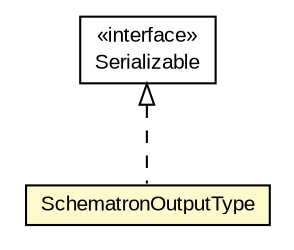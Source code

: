 #!/usr/local/bin/dot
#
# Class diagram 
# Generated by UMLGraph version 5.1 (http://www.umlgraph.org/)
#

digraph G {
	edge [fontname="arial",fontsize=10,labelfontname="arial",labelfontsize=10];
	node [fontname="arial",fontsize=10,shape=plaintext];
	nodesep=0.25;
	ranksep=0.5;
	// org.oclc.purl.dsdl.svrl.SchematronOutputType
	c14022 [label=<<table title="org.oclc.purl.dsdl.svrl.SchematronOutputType" border="0" cellborder="1" cellspacing="0" cellpadding="2" port="p" bgcolor="lemonChiffon" href="./SchematronOutputType.html">
		<tr><td><table border="0" cellspacing="0" cellpadding="1">
<tr><td align="center" balign="center"> SchematronOutputType </td></tr>
		</table></td></tr>
		</table>>, fontname="arial", fontcolor="black", fontsize=10.0];
	//org.oclc.purl.dsdl.svrl.SchematronOutputType implements java.io.Serializable
	c14029:p -> c14022:p [dir=back,arrowtail=empty,style=dashed];
	// java.io.Serializable
	c14029 [label=<<table title="java.io.Serializable" border="0" cellborder="1" cellspacing="0" cellpadding="2" port="p" href="http://download.oracle.com/javase/6/docs/api/java/io/Serializable.html">
		<tr><td><table border="0" cellspacing="0" cellpadding="1">
<tr><td align="center" balign="center"> &#171;interface&#187; </td></tr>
<tr><td align="center" balign="center"> Serializable </td></tr>
		</table></td></tr>
		</table>>, fontname="arial", fontcolor="black", fontsize=10.0];
}

